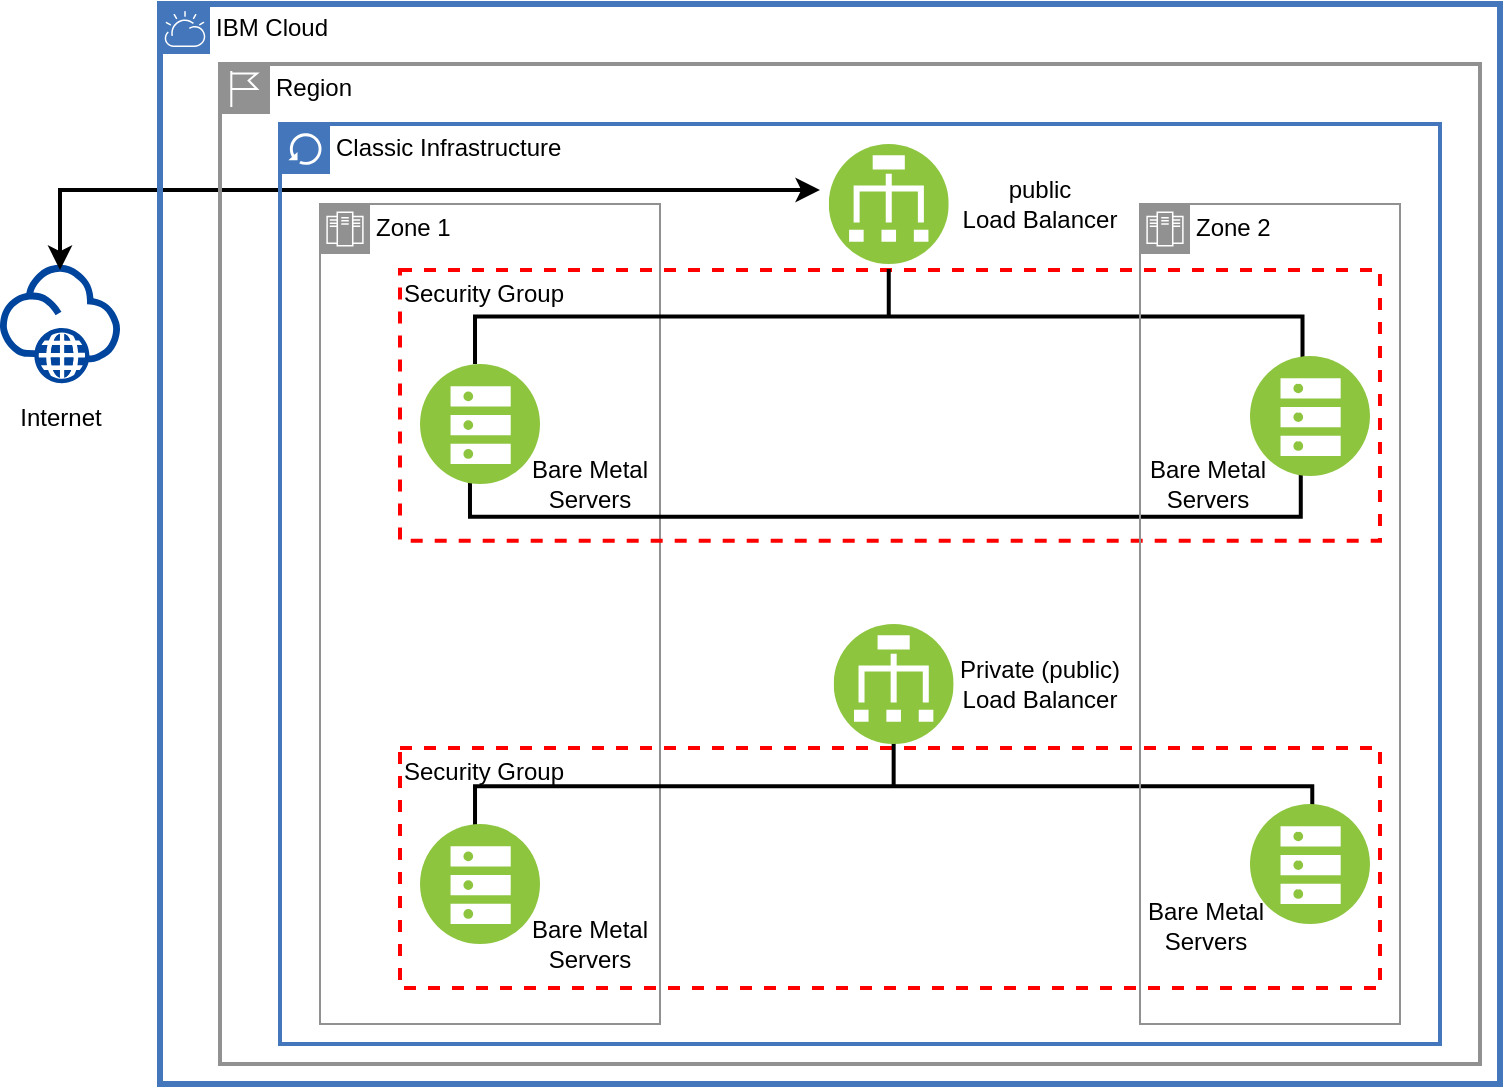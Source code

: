 <mxfile version="13.5.7" type="device"><diagram id="gY3zW1O474uBzj6VlFSR" name="Page-1"><mxGraphModel dx="1832" dy="787" grid="1" gridSize="10" guides="1" tooltips="1" connect="1" arrows="1" fold="1" page="1" pageScale="1" pageWidth="850" pageHeight="1100" math="0" shadow="0"><root><mxCell id="0"/><mxCell id="1" parent="0"/><mxCell id="Qjv56SyNScm0lc_FJ_KD-33" value="" style="group" vertex="1" connectable="0" parent="1"><mxGeometry x="-110" y="130" width="750" height="540" as="geometry"/></mxCell><mxCell id="Qjv56SyNScm0lc_FJ_KD-24" value="Zone 1" style="shape=mxgraph.ibm.box;prType=zone;fontStyle=0;verticalAlign=top;align=left;spacingLeft=32;spacingTop=4;rounded=0;whiteSpace=wrap;html=1;strokeColor=#919191;strokeWidth=1;dashed=0;container=1;spacing=-4;collapsible=0;expand=0;recursiveResize=0;fillColor=none;" vertex="1" parent="Qjv56SyNScm0lc_FJ_KD-33"><mxGeometry x="160" y="100" width="170" height="410" as="geometry"/></mxCell><mxCell id="Qjv56SyNScm0lc_FJ_KD-22" value="Security Group" style="fontStyle=0;verticalAlign=top;align=left;spacingTop=-2;fillColor=none;rounded=0;whiteSpace=wrap;html=1;strokeColor=#FF0000;strokeWidth=2;dashed=1;container=1;collapsible=0;expand=0;recursiveResize=0;" vertex="1" parent="Qjv56SyNScm0lc_FJ_KD-33"><mxGeometry x="200" y="133" width="489.99" height="135.37" as="geometry"/></mxCell><mxCell id="Qjv56SyNScm0lc_FJ_KD-19" value="Security Group" style="fontStyle=0;verticalAlign=top;align=left;spacingTop=-2;fillColor=none;rounded=0;whiteSpace=wrap;html=1;strokeColor=#FF0000;strokeWidth=2;dashed=1;container=1;collapsible=0;expand=0;recursiveResize=0;" vertex="1" parent="Qjv56SyNScm0lc_FJ_KD-33"><mxGeometry x="200" y="372" width="490" height="120" as="geometry"/></mxCell><mxCell id="Qjv56SyNScm0lc_FJ_KD-7" value="Bare Metal&lt;br&gt;Servers" style="text;html=1;strokeColor=none;fillColor=none;align=center;verticalAlign=middle;whiteSpace=wrap;rounded=0;" vertex="1" parent="Qjv56SyNScm0lc_FJ_KD-33"><mxGeometry x="260" y="460" width="70" height="20" as="geometry"/></mxCell><mxCell id="Qjv56SyNScm0lc_FJ_KD-9" value="Bare Metal&lt;br&gt;Servers" style="text;html=1;strokeColor=none;fillColor=none;align=center;verticalAlign=middle;whiteSpace=wrap;rounded=0;" vertex="1" parent="Qjv56SyNScm0lc_FJ_KD-33"><mxGeometry x="260" y="230" width="70" height="20" as="geometry"/></mxCell><mxCell id="Qjv56SyNScm0lc_FJ_KD-11" value="Private (public)&lt;br&gt;Load Balancer" style="text;html=1;strokeColor=none;fillColor=none;align=center;verticalAlign=middle;whiteSpace=wrap;rounded=0;" vertex="1" parent="Qjv56SyNScm0lc_FJ_KD-33"><mxGeometry x="470" y="330" width="100" height="20" as="geometry"/></mxCell><mxCell id="Qjv56SyNScm0lc_FJ_KD-13" value="" style="strokeWidth=2;html=1;shape=mxgraph.flowchart.annotation_2;align=left;labelPosition=right;pointerEvents=1;fillColor=#E6E6E6;rotation=90;" vertex="1" parent="Qjv56SyNScm0lc_FJ_KD-33"><mxGeometry x="420.63" y="-50.62" width="47.5" height="413.75" as="geometry"/></mxCell><mxCell id="Qjv56SyNScm0lc_FJ_KD-14" value="" style="strokeWidth=2;html=1;shape=mxgraph.flowchart.annotation_2;align=left;labelPosition=right;pointerEvents=1;fillColor=#E6E6E6;rotation=90;" vertex="1" parent="Qjv56SyNScm0lc_FJ_KD-33"><mxGeometry x="424.95" y="181.82" width="43.75" height="418.63" as="geometry"/></mxCell><mxCell id="Qjv56SyNScm0lc_FJ_KD-3" value="" style="aspect=fixed;perimeter=ellipsePerimeter;html=1;align=center;shadow=0;dashed=0;fontColor=#4277BB;labelBackgroundColor=#ffffff;fontSize=12;spacingTop=3;image;image=img/lib/ibm/vpc/LoadBalancer.svg;fillColor=#E6E6E6;" vertex="1" parent="Qjv56SyNScm0lc_FJ_KD-33"><mxGeometry x="416.83" y="310" width="60" height="60" as="geometry"/></mxCell><mxCell id="Qjv56SyNScm0lc_FJ_KD-1" value="" style="aspect=fixed;perimeter=ellipsePerimeter;html=1;align=center;shadow=0;dashed=0;fontColor=#4277BB;labelBackgroundColor=#ffffff;fontSize=12;spacingTop=3;image;image=img/lib/ibm/vpc/BareMetalServer.svg;fillColor=#E6E6E6;" vertex="1" parent="Qjv56SyNScm0lc_FJ_KD-33"><mxGeometry x="210" y="410" width="60" height="60" as="geometry"/></mxCell><mxCell id="Qjv56SyNScm0lc_FJ_KD-21" value="" style="strokeWidth=2;html=1;shape=mxgraph.flowchart.annotation_1;align=left;pointerEvents=1;fillColor=#E6E6E6;rotation=-90;" vertex="1" parent="Qjv56SyNScm0lc_FJ_KD-33"><mxGeometry x="429.04" y="35.04" width="27.3" height="415.4" as="geometry"/></mxCell><mxCell id="Qjv56SyNScm0lc_FJ_KD-25" value="Zone 2" style="shape=mxgraph.ibm.box;prType=zone;fontStyle=0;verticalAlign=top;align=left;spacingLeft=32;spacingTop=4;rounded=0;whiteSpace=wrap;html=1;strokeColor=#919191;strokeWidth=1;dashed=0;container=1;spacing=-4;collapsible=0;expand=0;recursiveResize=0;fillColor=none;" vertex="1" parent="Qjv56SyNScm0lc_FJ_KD-33"><mxGeometry x="570" y="100" width="130" height="410" as="geometry"/></mxCell><mxCell id="Qjv56SyNScm0lc_FJ_KD-8" value="Bare Metal&lt;br&gt;Servers" style="text;html=1;strokeColor=none;fillColor=none;align=center;verticalAlign=middle;whiteSpace=wrap;rounded=0;" vertex="1" parent="Qjv56SyNScm0lc_FJ_KD-25"><mxGeometry x="-12.0" y="352" width="90" height="18" as="geometry"/></mxCell><mxCell id="Qjv56SyNScm0lc_FJ_KD-2" value="" style="aspect=fixed;perimeter=ellipsePerimeter;html=1;align=center;shadow=0;dashed=0;fontColor=#4277BB;labelBackgroundColor=#ffffff;fontSize=12;spacingTop=3;image;image=img/lib/ibm/vpc/BareMetalServer.svg;fillColor=#E6E6E6;" vertex="1" parent="Qjv56SyNScm0lc_FJ_KD-25"><mxGeometry x="54.99" y="300" width="60" height="60" as="geometry"/></mxCell><mxCell id="Qjv56SyNScm0lc_FJ_KD-10" value="Bare Metal&lt;br&gt;Servers" style="text;html=1;strokeColor=none;fillColor=none;align=center;verticalAlign=middle;whiteSpace=wrap;rounded=0;" vertex="1" parent="Qjv56SyNScm0lc_FJ_KD-25"><mxGeometry x="-0.75" y="130" width="70" height="20" as="geometry"/></mxCell><mxCell id="Qjv56SyNScm0lc_FJ_KD-5" value="" style="aspect=fixed;perimeter=ellipsePerimeter;html=1;align=center;shadow=0;dashed=0;fontColor=#4277BB;labelBackgroundColor=#ffffff;fontSize=12;spacingTop=3;image;image=img/lib/ibm/vpc/BareMetalServer.svg;fillColor=#E6E6E6;" vertex="1" parent="Qjv56SyNScm0lc_FJ_KD-25"><mxGeometry x="54.99" y="76" width="60" height="60" as="geometry"/></mxCell><mxCell id="Qjv56SyNScm0lc_FJ_KD-6" value="" style="aspect=fixed;perimeter=ellipsePerimeter;html=1;align=center;shadow=0;dashed=0;fontColor=#4277BB;labelBackgroundColor=#ffffff;fontSize=12;spacingTop=3;image;image=img/lib/ibm/vpc/LoadBalancer.svg;fillColor=#E6E6E6;" vertex="1" parent="Qjv56SyNScm0lc_FJ_KD-33"><mxGeometry x="414.38" y="70" width="60" height="60" as="geometry"/></mxCell><mxCell id="Qjv56SyNScm0lc_FJ_KD-12" value="public&lt;br&gt;Load Balancer" style="text;html=1;strokeColor=none;fillColor=none;align=center;verticalAlign=middle;whiteSpace=wrap;rounded=0;" vertex="1" parent="Qjv56SyNScm0lc_FJ_KD-33"><mxGeometry x="475" y="90" width="90" height="20" as="geometry"/></mxCell><mxCell id="Qjv56SyNScm0lc_FJ_KD-4" value="" style="aspect=fixed;perimeter=ellipsePerimeter;html=1;align=center;shadow=0;dashed=0;fontColor=#4277BB;labelBackgroundColor=#ffffff;fontSize=12;spacingTop=3;image;image=img/lib/ibm/vpc/BareMetalServer.svg;fillColor=#E6E6E6;" vertex="1" parent="Qjv56SyNScm0lc_FJ_KD-33"><mxGeometry x="210" y="180" width="60" height="60" as="geometry"/></mxCell><mxCell id="Qjv56SyNScm0lc_FJ_KD-27" value="&lt;font color=&quot;#000000&quot;&gt;Internet&lt;/font&gt;" style="aspect=fixed;perimeter=ellipsePerimeter;html=1;align=center;shadow=0;dashed=0;fontColor=#4277BB;labelBackgroundColor=#ffffff;fontSize=12;spacingTop=3;image;image=img/lib/ibm/vpc/Internet.svg;fillColor=none;" vertex="1" parent="Qjv56SyNScm0lc_FJ_KD-33"><mxGeometry y="130" width="60" height="60" as="geometry"/></mxCell><mxCell id="Qjv56SyNScm0lc_FJ_KD-29" value="" style="edgeStyle=elbowEdgeStyle;rounded=0;elbow=vertical;html=1;labelBackgroundColor=#ffffff;startArrow=classic;startFill=1;startSize=6;endArrow=classic;endFill=1;endSize=6;jettySize=auto;orthogonalLoop=1;strokeWidth=2;fontSize=14;" edge="1" parent="Qjv56SyNScm0lc_FJ_KD-33"><mxGeometry width="60" height="60" relative="1" as="geometry"><mxPoint x="410" y="93" as="sourcePoint"/><mxPoint x="30" y="133" as="targetPoint"/><Array as="points"><mxPoint x="200" y="93"/></Array></mxGeometry></mxCell><mxCell id="Qjv56SyNScm0lc_FJ_KD-30" value="Classic Infrastructure" style="shape=mxgraph.ibm.box;prType=classic;fontStyle=0;verticalAlign=top;align=left;spacingLeft=32;spacingTop=4;fillColor=none;rounded=0;whiteSpace=wrap;html=1;strokeColor=#4376BB;strokeWidth=2;dashed=0;container=1;spacing=-4;collapsible=0;expand=0;recursiveResize=0;" vertex="1" parent="Qjv56SyNScm0lc_FJ_KD-33"><mxGeometry x="140" y="60" width="580" height="460" as="geometry"/></mxCell><mxCell id="Qjv56SyNScm0lc_FJ_KD-31" value="Region" style="shape=mxgraph.ibm.box;prType=region;fontStyle=0;verticalAlign=top;align=left;spacingLeft=32;spacingTop=4;fillColor=none;rounded=0;whiteSpace=wrap;html=1;strokeColor=#919191;strokeWidth=2;dashed=0;container=1;spacing=-4;collapsible=0;expand=0;recursiveResize=0;" vertex="1" parent="Qjv56SyNScm0lc_FJ_KD-33"><mxGeometry x="110" y="30" width="630" height="500" as="geometry"/></mxCell><mxCell id="Qjv56SyNScm0lc_FJ_KD-32" value="IBM Cloud" style="shape=mxgraph.ibm.box;prType=cloud;fontStyle=0;verticalAlign=top;align=left;spacingLeft=32;spacingTop=4;fillColor=none;rounded=0;whiteSpace=wrap;html=1;strokeColor=#4376BB;strokeWidth=3;dashed=0;container=1;spacing=-4;collapsible=0;expand=0;recursiveResize=0;" vertex="1" parent="Qjv56SyNScm0lc_FJ_KD-33"><mxGeometry x="80" width="670" height="540" as="geometry"/></mxCell></root></mxGraphModel></diagram></mxfile>